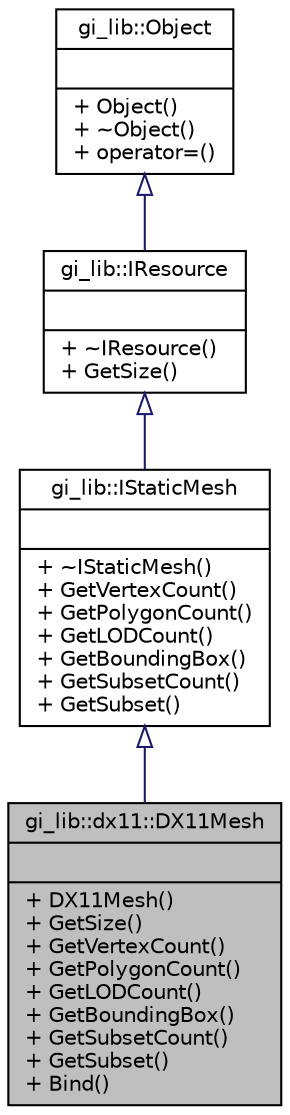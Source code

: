 digraph "gi_lib::dx11::DX11Mesh"
{
  edge [fontname="Helvetica",fontsize="10",labelfontname="Helvetica",labelfontsize="10"];
  node [fontname="Helvetica",fontsize="10",shape=record];
  Node1 [label="{gi_lib::dx11::DX11Mesh\n||+ DX11Mesh()\l+ GetSize()\l+ GetVertexCount()\l+ GetPolygonCount()\l+ GetLODCount()\l+ GetBoundingBox()\l+ GetSubsetCount()\l+ GetSubset()\l+ Bind()\l}",height=0.2,width=0.4,color="black", fillcolor="grey75", style="filled", fontcolor="black"];
  Node2 -> Node1 [dir="back",color="midnightblue",fontsize="10",style="solid",arrowtail="onormal",fontname="Helvetica"];
  Node2 [label="{gi_lib::IStaticMesh\n||+ ~IStaticMesh()\l+ GetVertexCount()\l+ GetPolygonCount()\l+ GetLODCount()\l+ GetBoundingBox()\l+ GetSubsetCount()\l+ GetSubset()\l}",height=0.2,width=0.4,color="black", fillcolor="white", style="filled",URL="$classgi__lib_1_1_i_static_mesh.html",tooltip="Base interface for static meshes. "];
  Node3 -> Node2 [dir="back",color="midnightblue",fontsize="10",style="solid",arrowtail="onormal",fontname="Helvetica"];
  Node3 [label="{gi_lib::IResource\n||+ ~IResource()\l+ GetSize()\l}",height=0.2,width=0.4,color="black", fillcolor="white", style="filled",URL="$classgi__lib_1_1_i_resource.html",tooltip="Base interface for graphical resources. Resources are reference counted. You may improve this class t..."];
  Node4 -> Node3 [dir="back",color="midnightblue",fontsize="10",style="solid",arrowtail="onormal",fontname="Helvetica"];
  Node4 [label="{gi_lib::Object\n||+ Object()\l+ ~Object()\l+ operator=()\l}",height=0.2,width=0.4,color="black", fillcolor="white", style="filled",URL="$classgi__lib_1_1_object.html",tooltip="Base interface for every object whose life cycle is determined by a reference counter. "];
}
